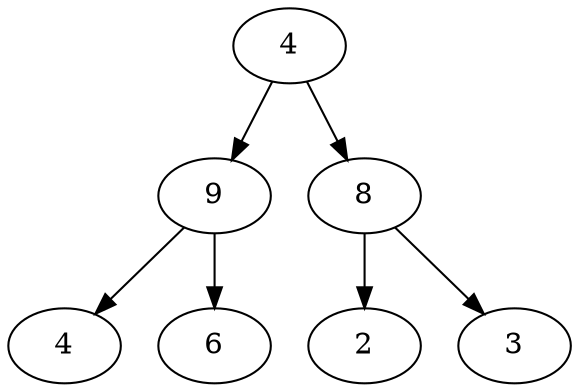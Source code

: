 digraph h {
aaaab[label="4"]
aaaac[label="9"]
aaaba[label="4"]
aaabb[label="6"]
aaaad[label="8"]
aaacc[label="2"]
aaacd[label="3"]
aaaab->aaaac
aaaac->aaaba
aaaac->aaabb
aaaab->aaaad
aaaad->aaacc
aaaad->aaacd
}
